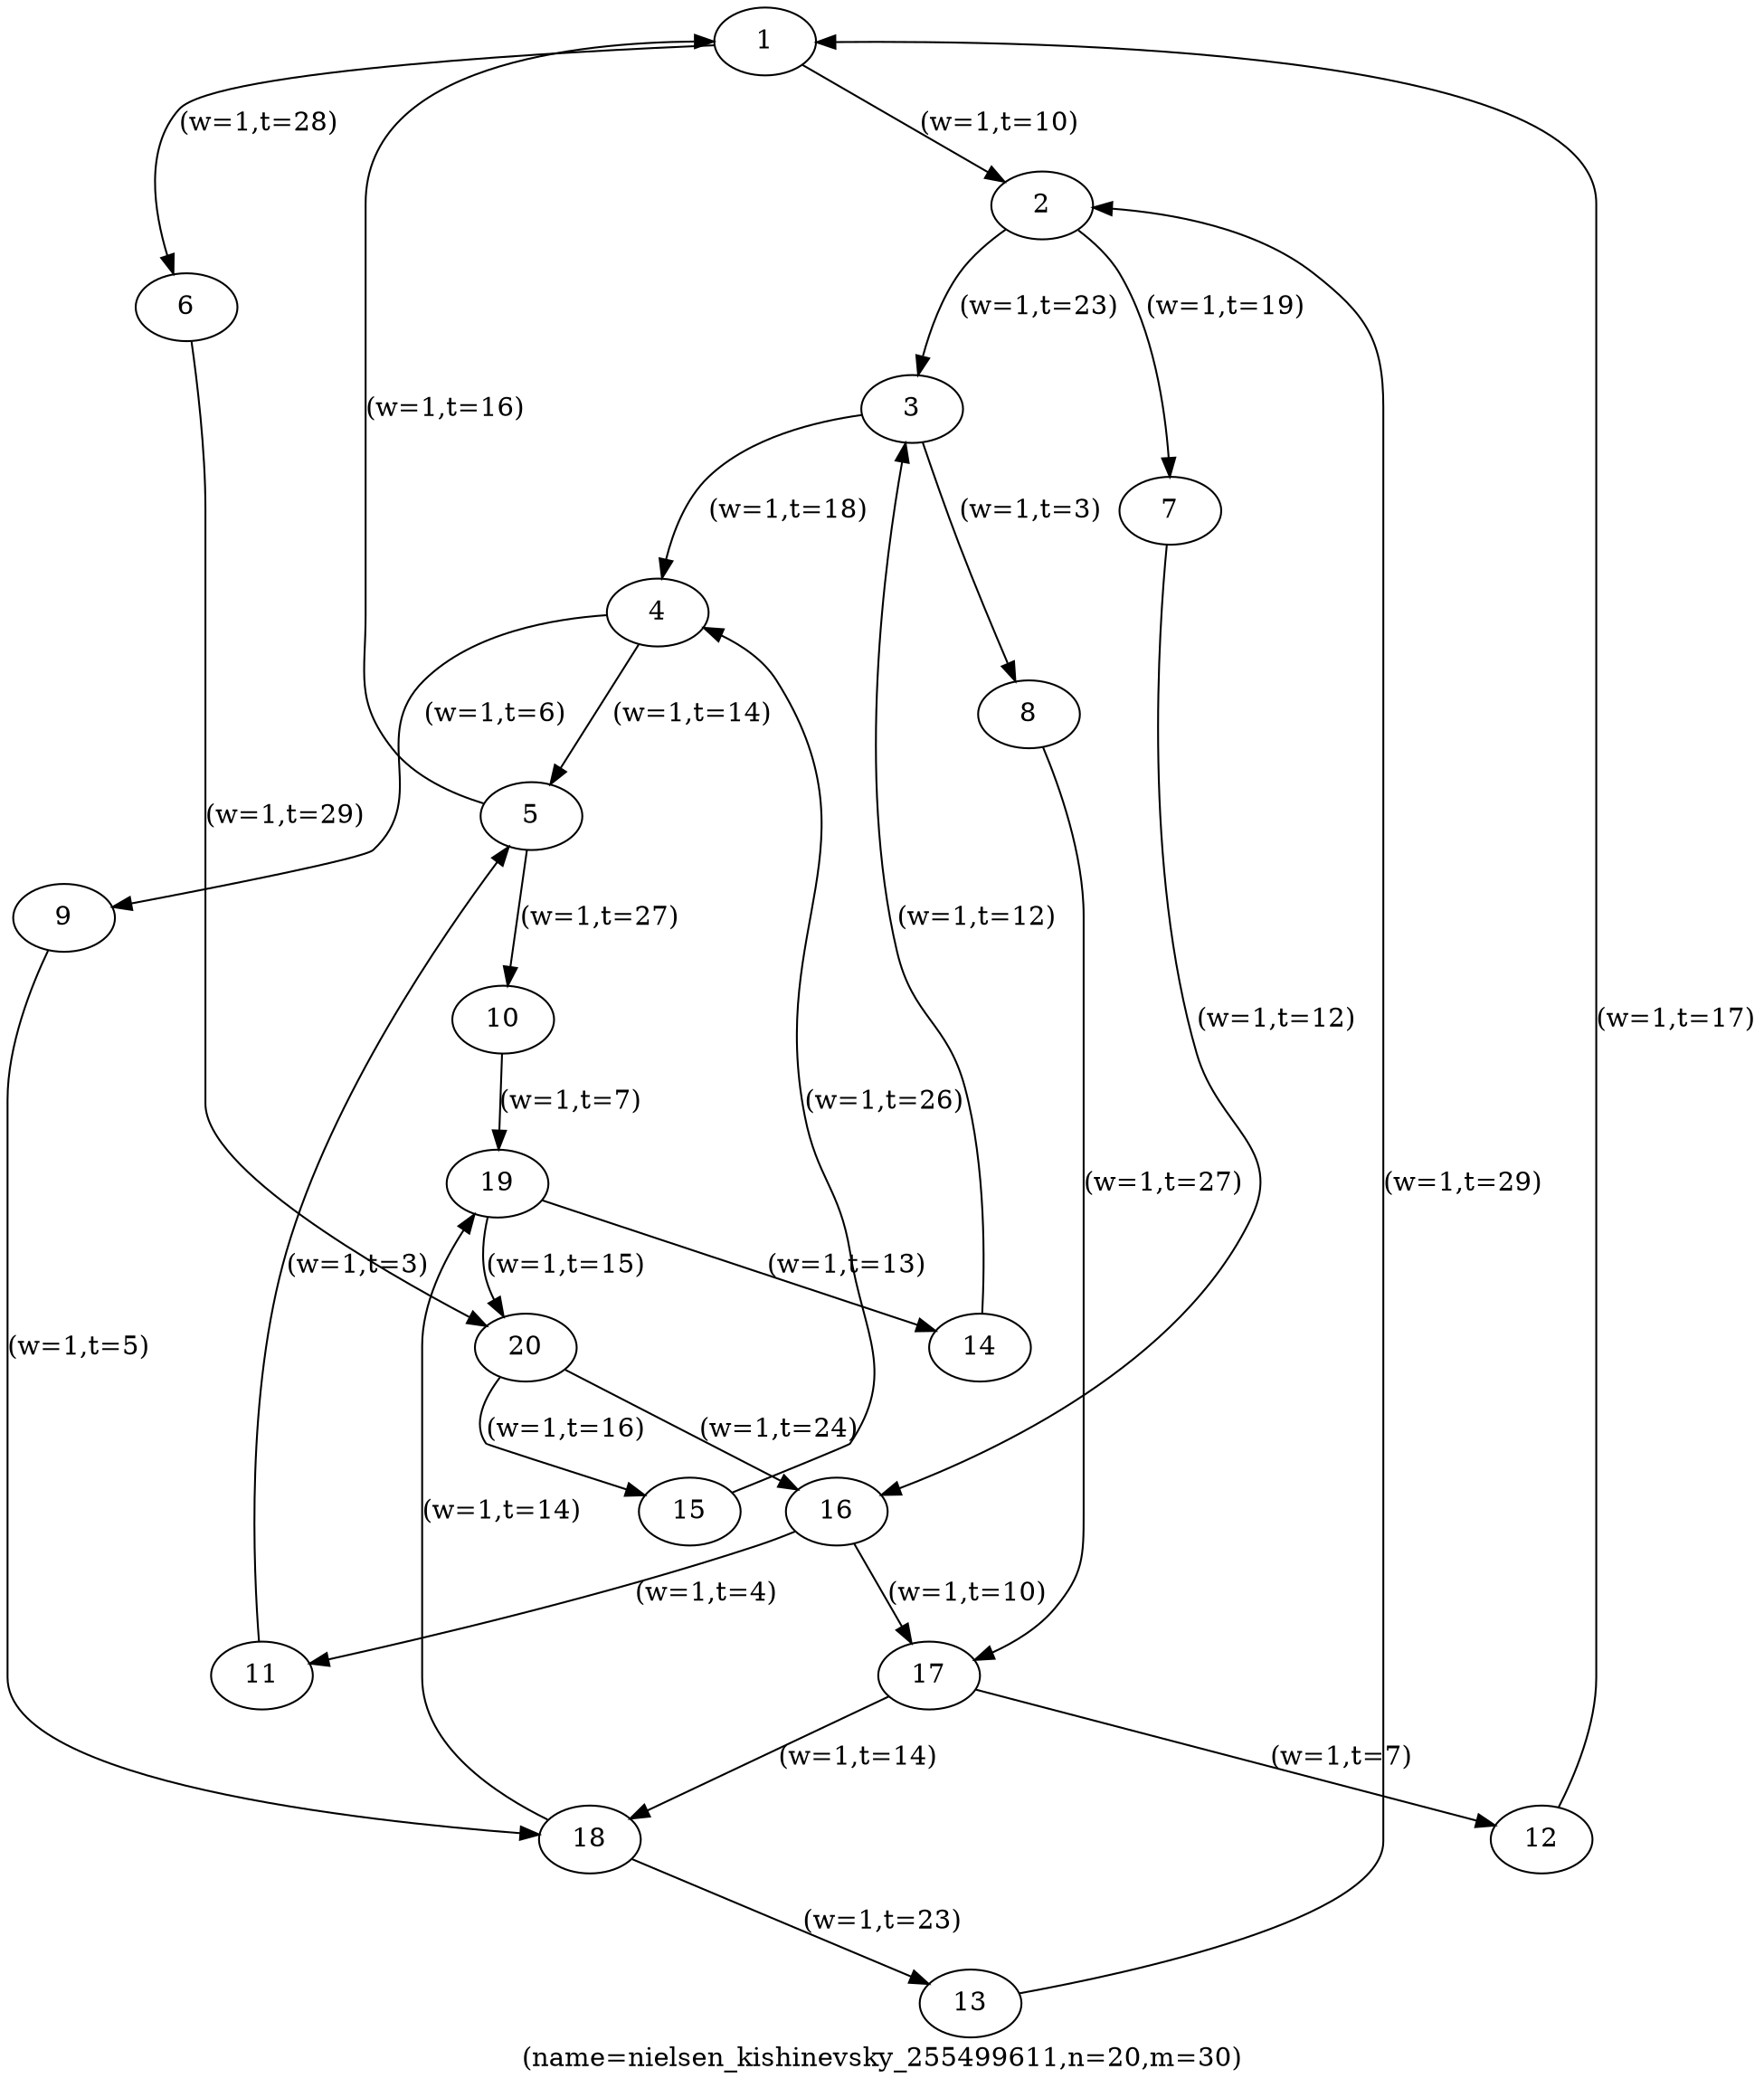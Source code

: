 digraph nielsen_kishinevsky_255499611 {
label="(name=nielsen_kishinevsky_255499611,n=20,m=30)";
	1 -> 2 [label="(w=1,t=10)"];
	2 -> 3 [label="(w=1,t=23)"];
	3 -> 4 [label="(w=1,t=18)"];
	4 -> 5 [label="(w=1,t=14)"];
	16 -> 17 [label="(w=1,t=10)"];
	17 -> 18 [label="(w=1,t=14)"];
	18 -> 19 [label="(w=1,t=14)"];
	19 -> 20 [label="(w=1,t=15)"];
	20 -> 16 [label="(w=1,t=24)"];
	6 -> 20 [label="(w=1,t=29)"];
	11 -> 5 [label="(w=1,t=3)"];
	5 -> 1 [label="(w=1,t=16)"];
	1 -> 6 [label="(w=1,t=28)"];
	2 -> 7 [label="(w=1,t=19)"];
	3 -> 8 [label="(w=1,t=3)"];
	4 -> 9 [label="(w=1,t=6)"];
	5 -> 10 [label="(w=1,t=27)"];
	16 -> 11 [label="(w=1,t=4)"];
	17 -> 12 [label="(w=1,t=7)"];
	18 -> 13 [label="(w=1,t=23)"];
	19 -> 14 [label="(w=1,t=13)"];
	20 -> 15 [label="(w=1,t=16)"];
	15 -> 4 [label="(w=1,t=26)"];
	10 -> 19 [label="(w=1,t=7)"];
	14 -> 3 [label="(w=1,t=12)"];
	9 -> 18 [label="(w=1,t=5)"];
	13 -> 2 [label="(w=1,t=29)"];
	8 -> 17 [label="(w=1,t=27)"];
	7 -> 16 [label="(w=1,t=12)"];
	12 -> 1 [label="(w=1,t=17)"];
11 [label="11"];
7 [label="7"];
17 [label="17"];
2 [label="2"];
1 [label="1"];
18 [label="18"];
13 [label="13"];
16 [label="16"];
6 [label="6"];
3 [label="3"];
9 [label="9"];
12 [label="12"];
15 [label="15"];
14 [label="14"];
20 [label="20"];
8 [label="8"];
4 [label="4"];
19 [label="19"];
10 [label="10"];
5 [label="5"];
}
